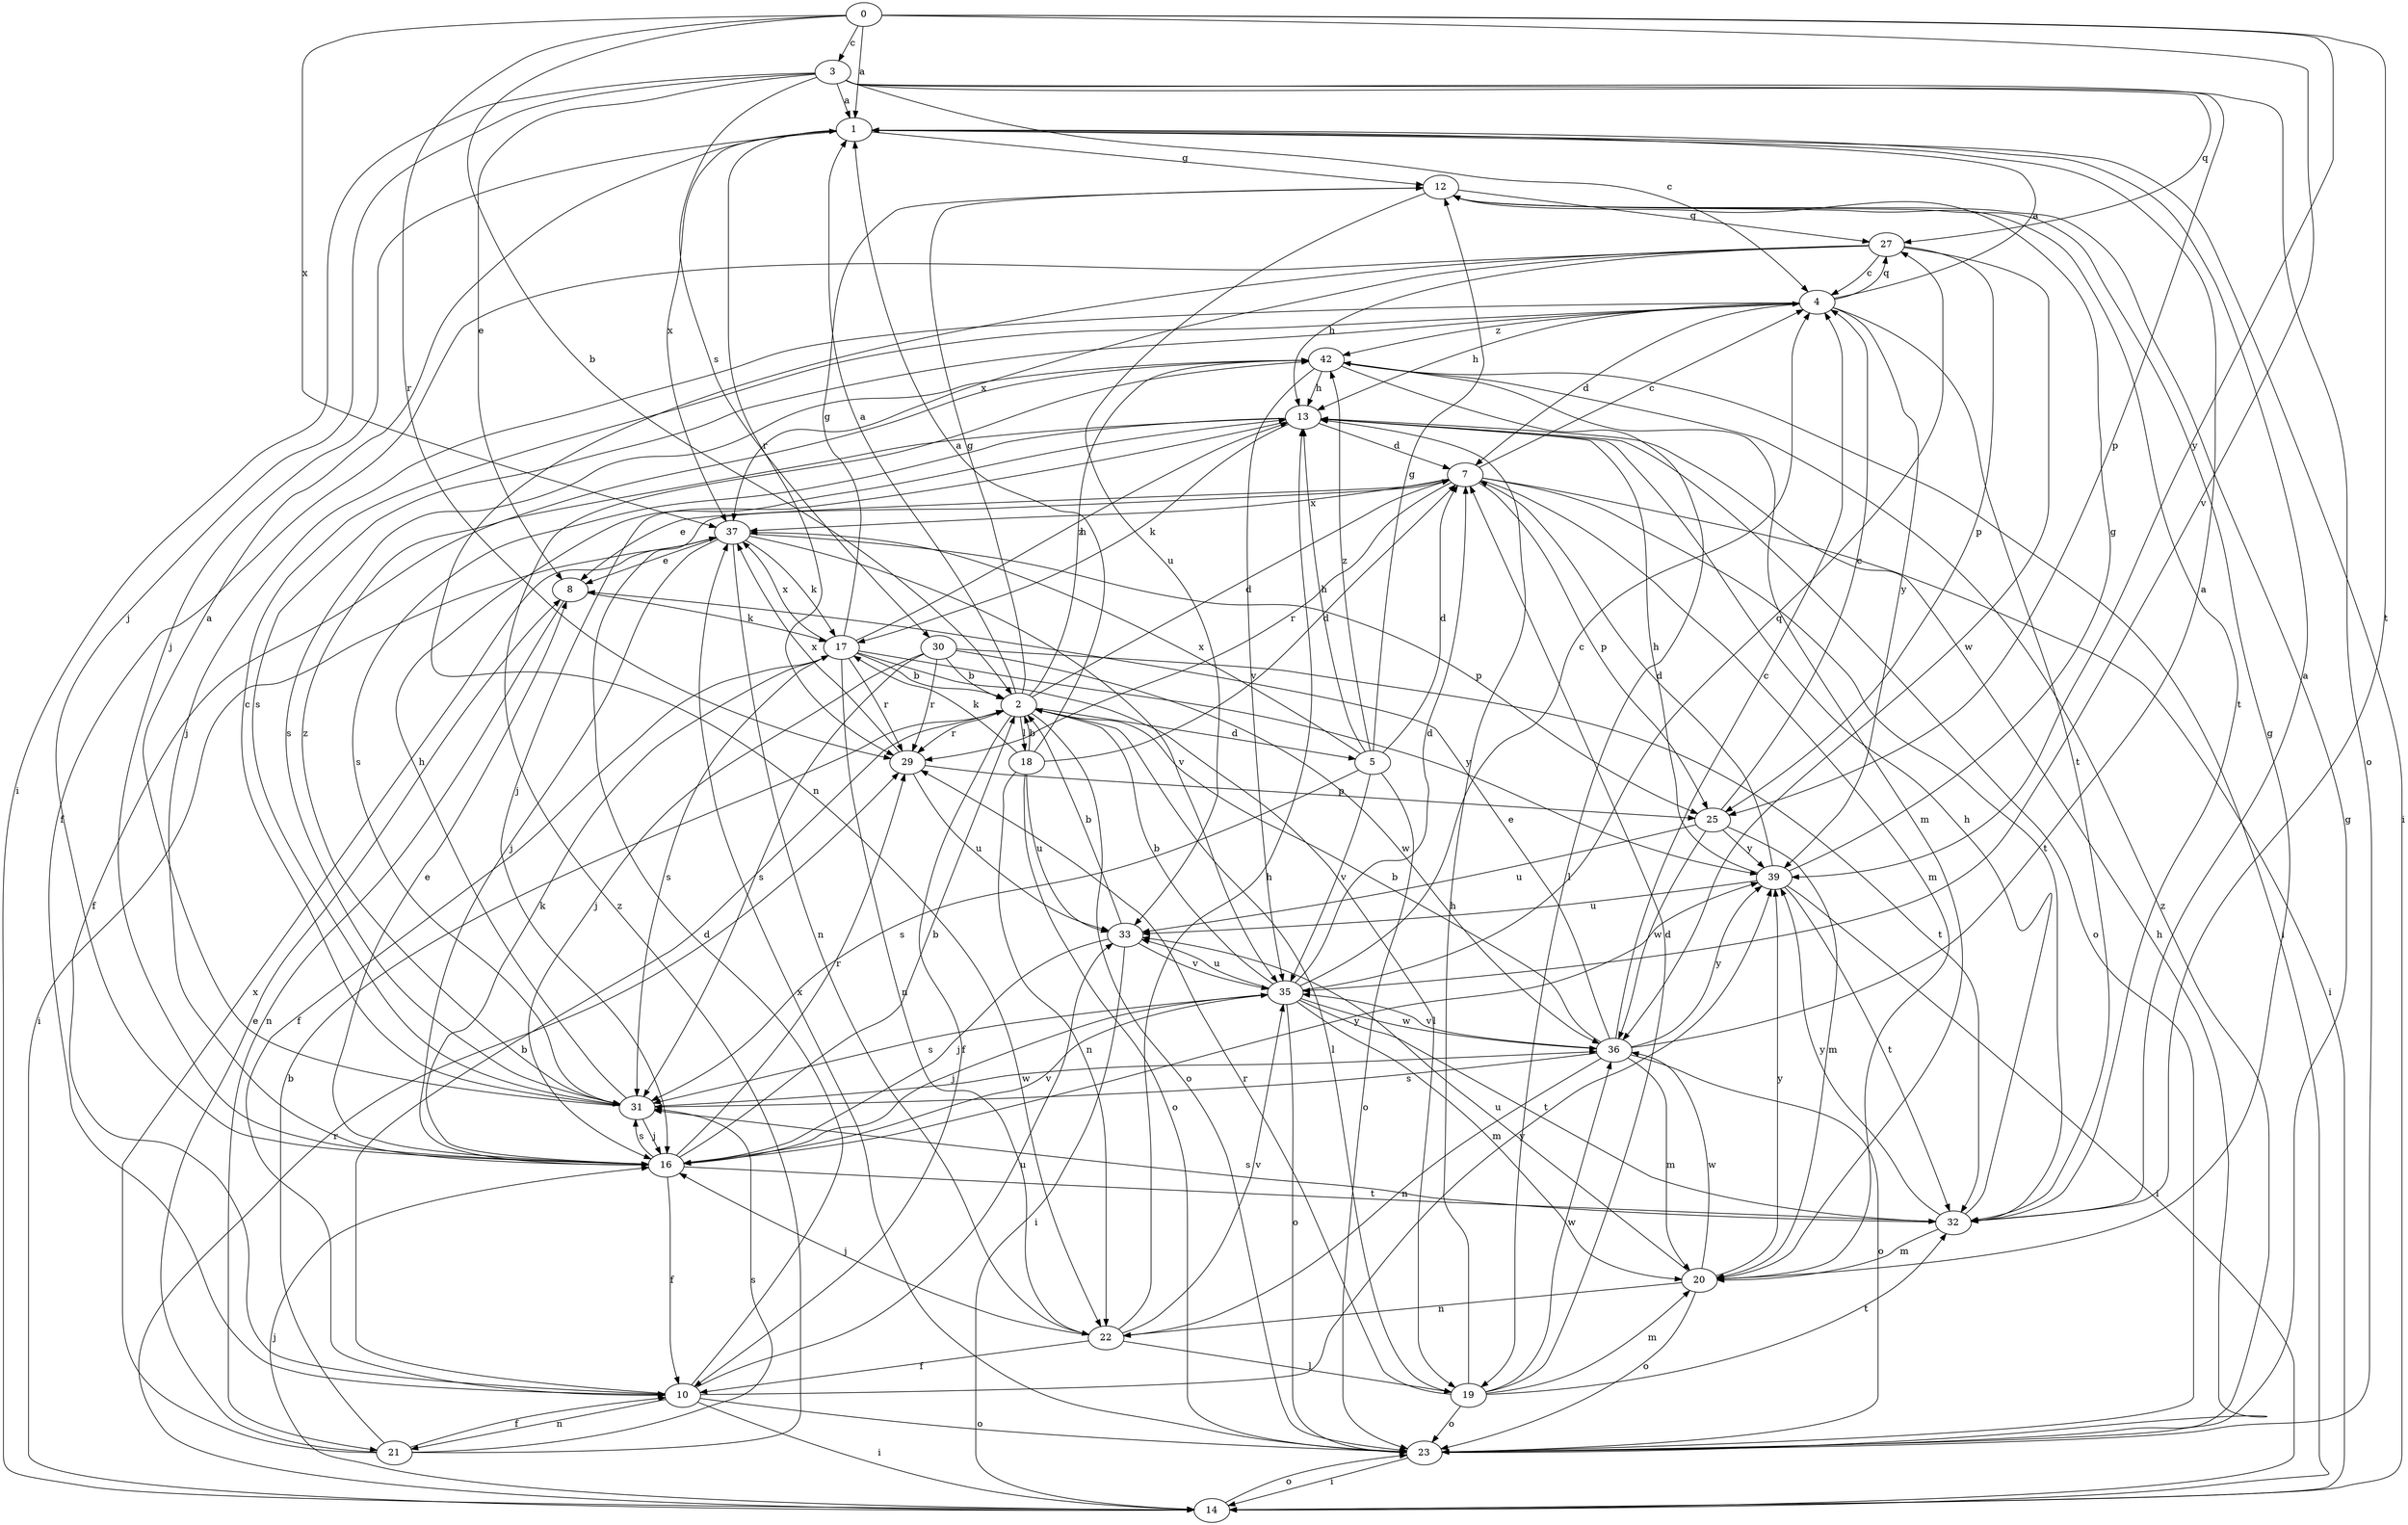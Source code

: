 strict digraph  {
0;
1;
2;
3;
4;
5;
7;
8;
10;
12;
13;
14;
16;
17;
18;
19;
20;
21;
22;
23;
25;
27;
29;
30;
31;
32;
33;
35;
36;
37;
39;
42;
0 -> 1  [label=a];
0 -> 2  [label=b];
0 -> 3  [label=c];
0 -> 29  [label=r];
0 -> 32  [label=t];
0 -> 35  [label=v];
0 -> 37  [label=x];
0 -> 39  [label=y];
1 -> 12  [label=g];
1 -> 14  [label=i];
1 -> 16  [label=j];
1 -> 29  [label=r];
1 -> 37  [label=x];
2 -> 1  [label=a];
2 -> 5  [label=d];
2 -> 7  [label=d];
2 -> 10  [label=f];
2 -> 12  [label=g];
2 -> 18  [label=l];
2 -> 19  [label=l];
2 -> 23  [label=o];
2 -> 29  [label=r];
2 -> 42  [label=z];
3 -> 1  [label=a];
3 -> 4  [label=c];
3 -> 8  [label=e];
3 -> 14  [label=i];
3 -> 16  [label=j];
3 -> 23  [label=o];
3 -> 25  [label=p];
3 -> 27  [label=q];
3 -> 30  [label=s];
4 -> 1  [label=a];
4 -> 7  [label=d];
4 -> 13  [label=h];
4 -> 16  [label=j];
4 -> 27  [label=q];
4 -> 31  [label=s];
4 -> 32  [label=t];
4 -> 39  [label=y];
4 -> 42  [label=z];
5 -> 7  [label=d];
5 -> 12  [label=g];
5 -> 13  [label=h];
5 -> 23  [label=o];
5 -> 31  [label=s];
5 -> 35  [label=v];
5 -> 37  [label=x];
5 -> 42  [label=z];
7 -> 4  [label=c];
7 -> 8  [label=e];
7 -> 14  [label=i];
7 -> 20  [label=m];
7 -> 25  [label=p];
7 -> 29  [label=r];
7 -> 32  [label=t];
7 -> 37  [label=x];
8 -> 17  [label=k];
8 -> 21  [label=n];
10 -> 2  [label=b];
10 -> 7  [label=d];
10 -> 14  [label=i];
10 -> 21  [label=n];
10 -> 23  [label=o];
10 -> 33  [label=u];
10 -> 39  [label=y];
12 -> 27  [label=q];
12 -> 32  [label=t];
12 -> 33  [label=u];
13 -> 7  [label=d];
13 -> 10  [label=f];
13 -> 16  [label=j];
13 -> 17  [label=k];
13 -> 23  [label=o];
13 -> 31  [label=s];
14 -> 16  [label=j];
14 -> 23  [label=o];
14 -> 29  [label=r];
16 -> 2  [label=b];
16 -> 8  [label=e];
16 -> 10  [label=f];
16 -> 17  [label=k];
16 -> 29  [label=r];
16 -> 31  [label=s];
16 -> 32  [label=t];
16 -> 35  [label=v];
16 -> 39  [label=y];
17 -> 2  [label=b];
17 -> 10  [label=f];
17 -> 12  [label=g];
17 -> 13  [label=h];
17 -> 19  [label=l];
17 -> 22  [label=n];
17 -> 29  [label=r];
17 -> 31  [label=s];
17 -> 37  [label=x];
17 -> 39  [label=y];
18 -> 1  [label=a];
18 -> 2  [label=b];
18 -> 7  [label=d];
18 -> 17  [label=k];
18 -> 22  [label=n];
18 -> 23  [label=o];
18 -> 33  [label=u];
19 -> 7  [label=d];
19 -> 13  [label=h];
19 -> 20  [label=m];
19 -> 23  [label=o];
19 -> 29  [label=r];
19 -> 32  [label=t];
19 -> 36  [label=w];
20 -> 12  [label=g];
20 -> 22  [label=n];
20 -> 23  [label=o];
20 -> 33  [label=u];
20 -> 36  [label=w];
20 -> 39  [label=y];
21 -> 2  [label=b];
21 -> 8  [label=e];
21 -> 10  [label=f];
21 -> 31  [label=s];
21 -> 37  [label=x];
21 -> 42  [label=z];
22 -> 10  [label=f];
22 -> 13  [label=h];
22 -> 16  [label=j];
22 -> 19  [label=l];
22 -> 35  [label=v];
23 -> 12  [label=g];
23 -> 13  [label=h];
23 -> 14  [label=i];
23 -> 37  [label=x];
23 -> 42  [label=z];
25 -> 4  [label=c];
25 -> 20  [label=m];
25 -> 33  [label=u];
25 -> 36  [label=w];
25 -> 39  [label=y];
27 -> 4  [label=c];
27 -> 10  [label=f];
27 -> 13  [label=h];
27 -> 22  [label=n];
27 -> 25  [label=p];
27 -> 36  [label=w];
27 -> 37  [label=x];
29 -> 25  [label=p];
29 -> 33  [label=u];
29 -> 37  [label=x];
30 -> 2  [label=b];
30 -> 16  [label=j];
30 -> 29  [label=r];
30 -> 31  [label=s];
30 -> 32  [label=t];
30 -> 36  [label=w];
31 -> 1  [label=a];
31 -> 4  [label=c];
31 -> 13  [label=h];
31 -> 16  [label=j];
31 -> 36  [label=w];
31 -> 42  [label=z];
32 -> 1  [label=a];
32 -> 13  [label=h];
32 -> 20  [label=m];
32 -> 31  [label=s];
32 -> 39  [label=y];
33 -> 2  [label=b];
33 -> 14  [label=i];
33 -> 16  [label=j];
33 -> 35  [label=v];
35 -> 2  [label=b];
35 -> 4  [label=c];
35 -> 7  [label=d];
35 -> 16  [label=j];
35 -> 20  [label=m];
35 -> 23  [label=o];
35 -> 27  [label=q];
35 -> 31  [label=s];
35 -> 32  [label=t];
35 -> 33  [label=u];
35 -> 36  [label=w];
36 -> 1  [label=a];
36 -> 2  [label=b];
36 -> 4  [label=c];
36 -> 8  [label=e];
36 -> 20  [label=m];
36 -> 22  [label=n];
36 -> 23  [label=o];
36 -> 31  [label=s];
36 -> 35  [label=v];
36 -> 39  [label=y];
37 -> 8  [label=e];
37 -> 14  [label=i];
37 -> 16  [label=j];
37 -> 17  [label=k];
37 -> 22  [label=n];
37 -> 25  [label=p];
37 -> 35  [label=v];
39 -> 7  [label=d];
39 -> 12  [label=g];
39 -> 13  [label=h];
39 -> 14  [label=i];
39 -> 32  [label=t];
39 -> 33  [label=u];
42 -> 13  [label=h];
42 -> 14  [label=i];
42 -> 19  [label=l];
42 -> 20  [label=m];
42 -> 31  [label=s];
42 -> 35  [label=v];
}
